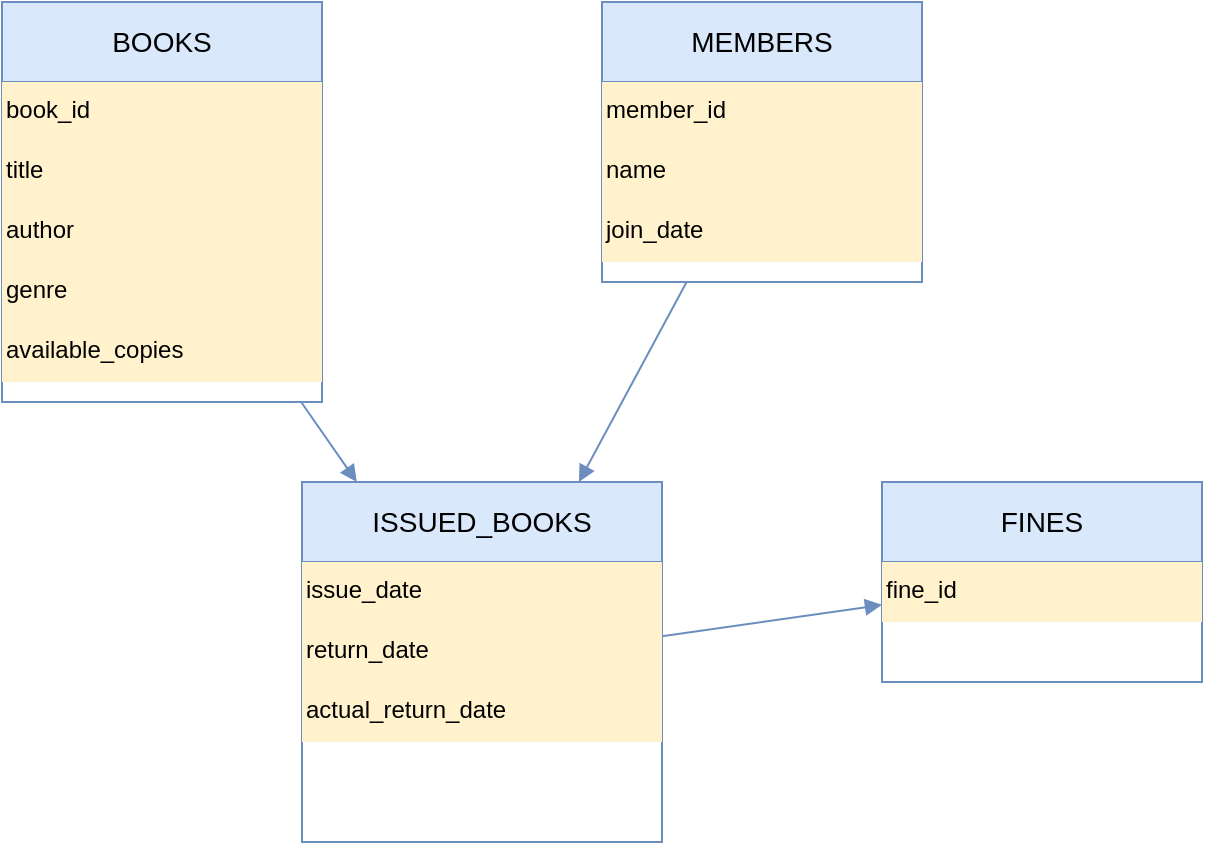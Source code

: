 <mxfile version="26.2.14">
  <diagram name="Library Management System ER Diagram" id="diagram-1">
    <mxGraphModel dx="1281" dy="527" grid="1" gridSize="10" guides="1" tooltips="1" connect="1" arrows="1" fold="1" page="1" pageScale="1" pageWidth="827" pageHeight="1169" math="0" shadow="0">
      <root>
        <mxCell id="0" />
        <mxCell id="1" parent="0" />
        <mxCell id="books" value="BOOKS" style="shape=swimlane;whiteSpace=wrap;html=1;fillColor=#DAE8FC;strokeColor=#6C8EBF;fontSize=14;" parent="1" vertex="1">
          <mxGeometry x="100" y="60" width="160" height="200" as="geometry" />
        </mxCell>
        <mxCell id="book_id" value="book_id" style="text;fillColor=#FFF2CC;fontSize=12;" parent="books" vertex="1">
          <mxGeometry y="40" width="160" height="30" as="geometry" />
        </mxCell>
        <mxCell id="title" value="title" style="text;fillColor=#FFF2CC;fontSize=12;" parent="books" vertex="1">
          <mxGeometry y="70" width="160" height="30" as="geometry" />
        </mxCell>
        <mxCell id="author" value="author" style="text;fillColor=#FFF2CC;fontSize=12;" parent="books" vertex="1">
          <mxGeometry y="100" width="160" height="30" as="geometry" />
        </mxCell>
        <mxCell id="genre" value="genre" style="text;fillColor=#FFF2CC;fontSize=12;" parent="books" vertex="1">
          <mxGeometry y="130" width="160" height="30" as="geometry" />
        </mxCell>
        <mxCell id="copies" value="available_copies" style="text;fillColor=#FFF2CC;fontSize=12;" parent="books" vertex="1">
          <mxGeometry y="160" width="160" height="30" as="geometry" />
        </mxCell>
        <mxCell id="members" value="MEMBERS" style="shape=swimlane;whiteSpace=wrap;html=1;fillColor=#DAE8FC;strokeColor=#6C8EBF;fontSize=14;" parent="1" vertex="1">
          <mxGeometry x="400" y="60" width="160" height="140" as="geometry" />
        </mxCell>
        <mxCell id="member_id" value="member_id" style="text;fillColor=#FFF2CC;fontSize=12;" parent="members" vertex="1">
          <mxGeometry y="40" width="160" height="30" as="geometry" />
        </mxCell>
        <mxCell id="name" value="name" style="text;fillColor=#FFF2CC;fontSize=12;" parent="members" vertex="1">
          <mxGeometry y="70" width="160" height="30" as="geometry" />
        </mxCell>
        <mxCell id="join_date" value="join_date" style="text;fillColor=#FFF2CC;fontSize=12;" parent="members" vertex="1">
          <mxGeometry y="100" width="160" height="30" as="geometry" />
        </mxCell>
        <mxCell id="issued_books" value="ISSUED_BOOKS" style="shape=swimlane;whiteSpace=wrap;html=1;fillColor=#DAE8FC;strokeColor=#6C8EBF;fontSize=14;" parent="1" vertex="1">
          <mxGeometry x="250" y="300" width="180" height="180" as="geometry" />
        </mxCell>
        <mxCell id="issue_date" value="issue_date" style="text;fillColor=#FFF2CC;fontSize=12;" parent="issued_books" vertex="1">
          <mxGeometry y="40" width="180" height="30" as="geometry" />
        </mxCell>
        <mxCell id="return_date" value="return_date" style="text;fillColor=#FFF2CC;fontSize=12;" parent="issued_books" vertex="1">
          <mxGeometry y="70" width="180" height="30" as="geometry" />
        </mxCell>
        <mxCell id="actual_return_date" value="actual_return_date" style="text;fillColor=#FFF2CC;fontSize=12;" parent="issued_books" vertex="1">
          <mxGeometry y="100" width="180" height="30" as="geometry" />
        </mxCell>
        <mxCell id="fines" value="FINES" style="shape=swimlane;whiteSpace=wrap;html=1;fillColor=#DAE8FC;strokeColor=#6C8EBF;fontSize=14;" parent="1" vertex="1">
          <mxGeometry x="540" y="300" width="160" height="100" as="geometry">
            <mxRectangle x="540" y="300" width="80" height="30" as="alternateBounds" />
          </mxGeometry>
        </mxCell>
        <mxCell id="fine_id" value="fine_id" style="text;fillColor=#FFF2CC;fontSize=12;" parent="fines" vertex="1">
          <mxGeometry y="40" width="160" height="30" as="geometry" />
        </mxCell>
        <mxCell id="rel1" style="endArrow=block;strokeColor=#6C8EBF;" parent="1" source="books" target="issued_books" edge="1">
          <mxGeometry relative="1" as="geometry" />
        </mxCell>
        <mxCell id="rel2" style="endArrow=block;strokeColor=#6C8EBF;" parent="1" source="members" target="issued_books" edge="1">
          <mxGeometry relative="1" as="geometry" />
        </mxCell>
        <mxCell id="rel3" style="endArrow=block;strokeColor=#6C8EBF;" parent="1" source="issued_books" target="fines" edge="1">
          <mxGeometry relative="1" as="geometry" />
        </mxCell>
      </root>
    </mxGraphModel>
  </diagram>
</mxfile>
